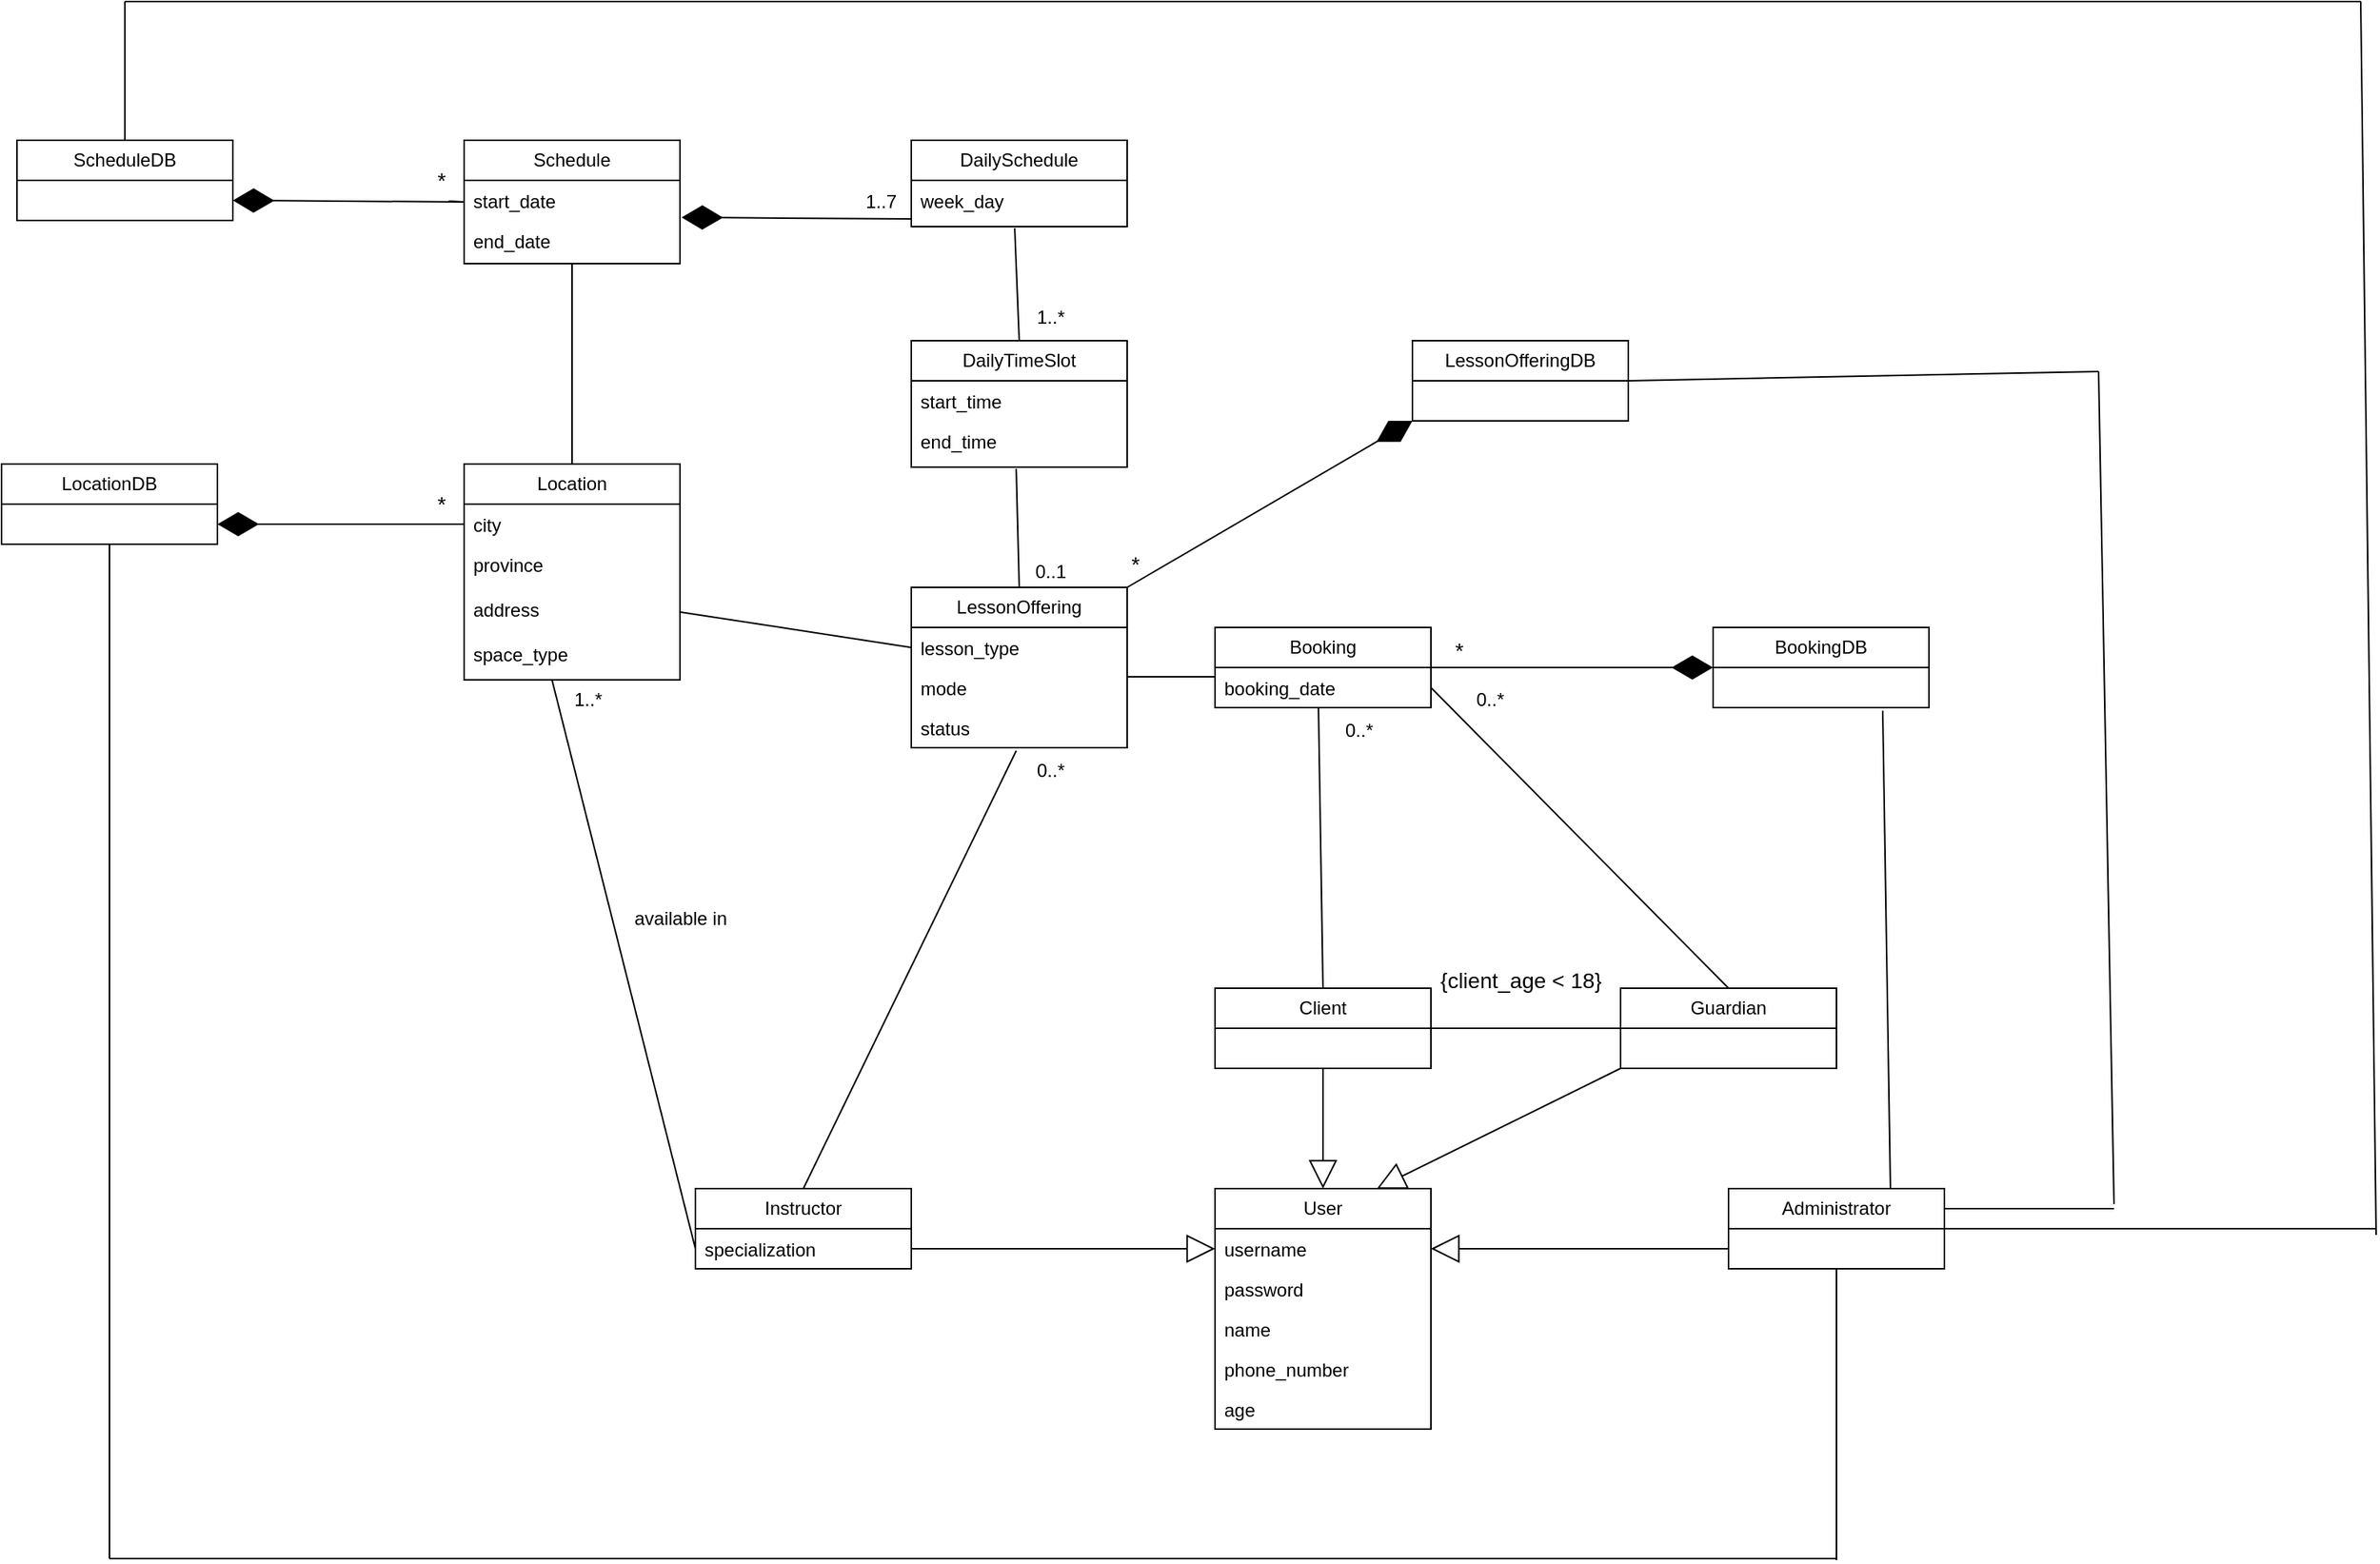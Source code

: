 <mxfile version="24.8.0">
  <diagram id="C5RBs43oDa-KdzZeNtuy" name="Page-1">
    <mxGraphModel dx="1426" dy="783" grid="1" gridSize="10" guides="1" tooltips="1" connect="1" arrows="1" fold="1" page="1" pageScale="1" pageWidth="827" pageHeight="1169" math="0" shadow="0">
      <root>
        <mxCell id="WIyWlLk6GJQsqaUBKTNV-0" />
        <mxCell id="WIyWlLk6GJQsqaUBKTNV-1" parent="WIyWlLk6GJQsqaUBKTNV-0" />
        <object label="Location" address="" id="0VNFJHsK7VzZ3nX6VxYS-0">
          <mxCell style="swimlane;fontStyle=0;childLayout=stackLayout;horizontal=1;startSize=26;fillColor=none;horizontalStack=0;resizeParent=1;resizeParentMax=0;resizeLast=0;collapsible=1;marginBottom=0;whiteSpace=wrap;html=1;" vertex="1" parent="WIyWlLk6GJQsqaUBKTNV-1">
            <mxGeometry x="340" y="350" width="140" height="140" as="geometry" />
          </mxCell>
        </object>
        <mxCell id="0VNFJHsK7VzZ3nX6VxYS-1" value="city" style="text;strokeColor=none;fillColor=none;align=left;verticalAlign=top;spacingLeft=4;spacingRight=4;overflow=hidden;rotatable=0;points=[[0,0.5],[1,0.5]];portConstraint=eastwest;whiteSpace=wrap;html=1;" vertex="1" parent="0VNFJHsK7VzZ3nX6VxYS-0">
          <mxGeometry y="26" width="140" height="26" as="geometry" />
        </mxCell>
        <mxCell id="0VNFJHsK7VzZ3nX6VxYS-2" value="province&lt;div&gt;&lt;br&gt;&lt;/div&gt;&lt;div&gt;address&lt;/div&gt;&lt;div&gt;&lt;br&gt;&lt;/div&gt;&lt;div&gt;space_type&lt;/div&gt;&lt;div&gt;&lt;div&gt;&lt;br&gt;&lt;/div&gt;&lt;/div&gt;" style="text;strokeColor=none;fillColor=none;align=left;verticalAlign=top;spacingLeft=4;spacingRight=4;overflow=hidden;rotatable=0;points=[[0,0.5],[1,0.5]];portConstraint=eastwest;whiteSpace=wrap;html=1;" vertex="1" parent="0VNFJHsK7VzZ3nX6VxYS-0">
          <mxGeometry y="52" width="140" height="88" as="geometry" />
        </mxCell>
        <mxCell id="0VNFJHsK7VzZ3nX6VxYS-4" value="Schedule" style="swimlane;fontStyle=0;childLayout=stackLayout;horizontal=1;startSize=26;fillColor=none;horizontalStack=0;resizeParent=1;resizeParentMax=0;resizeLast=0;collapsible=1;marginBottom=0;whiteSpace=wrap;html=1;" vertex="1" parent="WIyWlLk6GJQsqaUBKTNV-1">
          <mxGeometry x="340" y="140" width="140" height="80" as="geometry" />
        </mxCell>
        <mxCell id="0VNFJHsK7VzZ3nX6VxYS-5" value="start_date" style="text;strokeColor=none;fillColor=none;align=left;verticalAlign=top;spacingLeft=4;spacingRight=4;overflow=hidden;rotatable=0;points=[[0,0.5],[1,0.5]];portConstraint=eastwest;whiteSpace=wrap;html=1;" vertex="1" parent="0VNFJHsK7VzZ3nX6VxYS-4">
          <mxGeometry y="26" width="140" height="26" as="geometry" />
        </mxCell>
        <mxCell id="0VNFJHsK7VzZ3nX6VxYS-6" value="end_date" style="text;strokeColor=none;fillColor=none;align=left;verticalAlign=top;spacingLeft=4;spacingRight=4;overflow=hidden;rotatable=0;points=[[0,0.5],[1,0.5]];portConstraint=eastwest;whiteSpace=wrap;html=1;" vertex="1" parent="0VNFJHsK7VzZ3nX6VxYS-4">
          <mxGeometry y="52" width="140" height="26" as="geometry" />
        </mxCell>
        <mxCell id="0VNFJHsK7VzZ3nX6VxYS-7" value="+ field: type" style="text;strokeColor=none;fillColor=none;align=left;verticalAlign=top;spacingLeft=4;spacingRight=4;overflow=hidden;rotatable=0;points=[[0,0.5],[1,0.5]];portConstraint=eastwest;whiteSpace=wrap;html=1;" vertex="1" parent="0VNFJHsK7VzZ3nX6VxYS-4">
          <mxGeometry y="78" width="140" height="2" as="geometry" />
        </mxCell>
        <mxCell id="0VNFJHsK7VzZ3nX6VxYS-8" value="" style="endArrow=none;html=1;rounded=0;exitX=0.5;exitY=0;exitDx=0;exitDy=0;entryX=0.5;entryY=1.154;entryDx=0;entryDy=0;entryPerimeter=0;" edge="1" parent="WIyWlLk6GJQsqaUBKTNV-1" source="0VNFJHsK7VzZ3nX6VxYS-0" target="0VNFJHsK7VzZ3nX6VxYS-7">
          <mxGeometry width="50" height="50" relative="1" as="geometry">
            <mxPoint x="410" y="340" as="sourcePoint" />
            <mxPoint x="410" y="260" as="targetPoint" />
          </mxGeometry>
        </mxCell>
        <mxCell id="0VNFJHsK7VzZ3nX6VxYS-11" value="DailySchedule" style="swimlane;fontStyle=0;childLayout=stackLayout;horizontal=1;startSize=26;fillColor=none;horizontalStack=0;resizeParent=1;resizeParentMax=0;resizeLast=0;collapsible=1;marginBottom=0;whiteSpace=wrap;html=1;" vertex="1" parent="WIyWlLk6GJQsqaUBKTNV-1">
          <mxGeometry x="630" y="140" width="140" height="56" as="geometry" />
        </mxCell>
        <mxCell id="0VNFJHsK7VzZ3nX6VxYS-12" value="week_day" style="text;strokeColor=none;fillColor=none;align=left;verticalAlign=top;spacingLeft=4;spacingRight=4;overflow=hidden;rotatable=0;points=[[0,0.5],[1,0.5]];portConstraint=eastwest;whiteSpace=wrap;html=1;" vertex="1" parent="0VNFJHsK7VzZ3nX6VxYS-11">
          <mxGeometry y="26" width="140" height="26" as="geometry" />
        </mxCell>
        <mxCell id="0VNFJHsK7VzZ3nX6VxYS-13" value="+ field: type" style="text;strokeColor=none;fillColor=none;align=left;verticalAlign=top;spacingLeft=4;spacingRight=4;overflow=hidden;rotatable=0;points=[[0,0.5],[1,0.5]];portConstraint=eastwest;whiteSpace=wrap;html=1;" vertex="1" parent="0VNFJHsK7VzZ3nX6VxYS-11">
          <mxGeometry y="52" width="140" height="2" as="geometry" />
        </mxCell>
        <mxCell id="0VNFJHsK7VzZ3nX6VxYS-14" value="+ field: type" style="text;strokeColor=none;fillColor=none;align=left;verticalAlign=top;spacingLeft=4;spacingRight=4;overflow=hidden;rotatable=0;points=[[0,0.5],[1,0.5]];portConstraint=eastwest;whiteSpace=wrap;html=1;" vertex="1" parent="0VNFJHsK7VzZ3nX6VxYS-11">
          <mxGeometry y="54" width="140" height="2" as="geometry" />
        </mxCell>
        <mxCell id="0VNFJHsK7VzZ3nX6VxYS-16" value="" style="endArrow=diamondThin;endFill=1;endSize=24;html=1;rounded=0;entryX=1.007;entryY=-0.077;entryDx=0;entryDy=0;entryPerimeter=0;exitX=0;exitY=0.962;exitDx=0;exitDy=0;exitPerimeter=0;" edge="1" parent="WIyWlLk6GJQsqaUBKTNV-1" source="0VNFJHsK7VzZ3nX6VxYS-12" target="0VNFJHsK7VzZ3nX6VxYS-6">
          <mxGeometry width="160" relative="1" as="geometry">
            <mxPoint x="620" y="190" as="sourcePoint" />
            <mxPoint x="490" y="190" as="targetPoint" />
          </mxGeometry>
        </mxCell>
        <mxCell id="0VNFJHsK7VzZ3nX6VxYS-17" value="1..7" style="text;html=1;align=center;verticalAlign=middle;resizable=0;points=[];autosize=1;strokeColor=none;fillColor=none;" vertex="1" parent="WIyWlLk6GJQsqaUBKTNV-1">
          <mxGeometry x="590" y="165" width="40" height="30" as="geometry" />
        </mxCell>
        <mxCell id="0VNFJHsK7VzZ3nX6VxYS-18" value="DailyTimeSlot" style="swimlane;fontStyle=0;childLayout=stackLayout;horizontal=1;startSize=26;fillColor=none;horizontalStack=0;resizeParent=1;resizeParentMax=0;resizeLast=0;collapsible=1;marginBottom=0;whiteSpace=wrap;html=1;" vertex="1" parent="WIyWlLk6GJQsqaUBKTNV-1">
          <mxGeometry x="630" y="270" width="140" height="82" as="geometry" />
        </mxCell>
        <mxCell id="0VNFJHsK7VzZ3nX6VxYS-19" value="start_time" style="text;strokeColor=none;fillColor=none;align=left;verticalAlign=top;spacingLeft=4;spacingRight=4;overflow=hidden;rotatable=0;points=[[0,0.5],[1,0.5]];portConstraint=eastwest;whiteSpace=wrap;html=1;" vertex="1" parent="0VNFJHsK7VzZ3nX6VxYS-18">
          <mxGeometry y="26" width="140" height="26" as="geometry" />
        </mxCell>
        <mxCell id="0VNFJHsK7VzZ3nX6VxYS-20" value="end_time" style="text;strokeColor=none;fillColor=none;align=left;verticalAlign=top;spacingLeft=4;spacingRight=4;overflow=hidden;rotatable=0;points=[[0,0.5],[1,0.5]];portConstraint=eastwest;whiteSpace=wrap;html=1;" vertex="1" parent="0VNFJHsK7VzZ3nX6VxYS-18">
          <mxGeometry y="52" width="140" height="28" as="geometry" />
        </mxCell>
        <mxCell id="0VNFJHsK7VzZ3nX6VxYS-21" value="+ field: type" style="text;strokeColor=none;fillColor=none;align=left;verticalAlign=top;spacingLeft=4;spacingRight=4;overflow=hidden;rotatable=0;points=[[0,0.5],[1,0.5]];portConstraint=eastwest;whiteSpace=wrap;html=1;" vertex="1" parent="0VNFJHsK7VzZ3nX6VxYS-18">
          <mxGeometry y="80" width="140" height="2" as="geometry" />
        </mxCell>
        <mxCell id="0VNFJHsK7VzZ3nX6VxYS-22" value="" style="endArrow=none;html=1;rounded=0;entryX=0.479;entryY=1.5;entryDx=0;entryDy=0;entryPerimeter=0;exitX=0.5;exitY=0;exitDx=0;exitDy=0;" edge="1" parent="WIyWlLk6GJQsqaUBKTNV-1" source="0VNFJHsK7VzZ3nX6VxYS-18" target="0VNFJHsK7VzZ3nX6VxYS-14">
          <mxGeometry width="50" height="50" relative="1" as="geometry">
            <mxPoint x="697" y="250" as="sourcePoint" />
            <mxPoint x="699.5" y="210" as="targetPoint" />
          </mxGeometry>
        </mxCell>
        <mxCell id="0VNFJHsK7VzZ3nX6VxYS-24" value="1..*" style="text;html=1;align=center;verticalAlign=middle;resizable=0;points=[];autosize=1;strokeColor=none;fillColor=none;" vertex="1" parent="WIyWlLk6GJQsqaUBKTNV-1">
          <mxGeometry x="700" y="240" width="40" height="30" as="geometry" />
        </mxCell>
        <mxCell id="0VNFJHsK7VzZ3nX6VxYS-25" value="ScheduleDB" style="swimlane;fontStyle=0;childLayout=stackLayout;horizontal=1;startSize=26;fillColor=none;horizontalStack=0;resizeParent=1;resizeParentMax=0;resizeLast=0;collapsible=1;marginBottom=0;whiteSpace=wrap;html=1;" vertex="1" parent="WIyWlLk6GJQsqaUBKTNV-1">
          <mxGeometry x="50" y="140" width="140" height="52" as="geometry" />
        </mxCell>
        <mxCell id="0VNFJHsK7VzZ3nX6VxYS-29" value="" style="endArrow=diamondThin;endFill=1;endSize=24;html=1;rounded=0;entryX=1;entryY=0.75;entryDx=0;entryDy=0;" edge="1" parent="WIyWlLk6GJQsqaUBKTNV-1" target="0VNFJHsK7VzZ3nX6VxYS-25">
          <mxGeometry width="160" relative="1" as="geometry">
            <mxPoint x="330" y="179.5" as="sourcePoint" />
            <mxPoint x="260" y="180" as="targetPoint" />
            <Array as="points">
              <mxPoint x="340" y="180" />
            </Array>
          </mxGeometry>
        </mxCell>
        <mxCell id="0VNFJHsK7VzZ3nX6VxYS-30" value="&lt;font style=&quot;font-size: 14px;&quot;&gt;*&lt;/font&gt;" style="text;html=1;align=center;verticalAlign=middle;resizable=0;points=[];autosize=1;strokeColor=none;fillColor=none;" vertex="1" parent="WIyWlLk6GJQsqaUBKTNV-1">
          <mxGeometry x="310" y="151" width="30" height="30" as="geometry" />
        </mxCell>
        <mxCell id="0VNFJHsK7VzZ3nX6VxYS-33" value="LessonOffering" style="swimlane;fontStyle=0;childLayout=stackLayout;horizontal=1;startSize=26;fillColor=none;horizontalStack=0;resizeParent=1;resizeParentMax=0;resizeLast=0;collapsible=1;marginBottom=0;whiteSpace=wrap;html=1;" vertex="1" parent="WIyWlLk6GJQsqaUBKTNV-1">
          <mxGeometry x="630" y="430" width="140" height="104" as="geometry" />
        </mxCell>
        <mxCell id="0VNFJHsK7VzZ3nX6VxYS-34" value="lesson_type" style="text;strokeColor=none;fillColor=none;align=left;verticalAlign=top;spacingLeft=4;spacingRight=4;overflow=hidden;rotatable=0;points=[[0,0.5],[1,0.5]];portConstraint=eastwest;whiteSpace=wrap;html=1;" vertex="1" parent="0VNFJHsK7VzZ3nX6VxYS-33">
          <mxGeometry y="26" width="140" height="26" as="geometry" />
        </mxCell>
        <mxCell id="0VNFJHsK7VzZ3nX6VxYS-35" value="mode" style="text;strokeColor=none;fillColor=none;align=left;verticalAlign=top;spacingLeft=4;spacingRight=4;overflow=hidden;rotatable=0;points=[[0,0.5],[1,0.5]];portConstraint=eastwest;whiteSpace=wrap;html=1;" vertex="1" parent="0VNFJHsK7VzZ3nX6VxYS-33">
          <mxGeometry y="52" width="140" height="26" as="geometry" />
        </mxCell>
        <mxCell id="0VNFJHsK7VzZ3nX6VxYS-36" value="status" style="text;strokeColor=none;fillColor=none;align=left;verticalAlign=top;spacingLeft=4;spacingRight=4;overflow=hidden;rotatable=0;points=[[0,0.5],[1,0.5]];portConstraint=eastwest;whiteSpace=wrap;html=1;" vertex="1" parent="0VNFJHsK7VzZ3nX6VxYS-33">
          <mxGeometry y="78" width="140" height="26" as="geometry" />
        </mxCell>
        <mxCell id="0VNFJHsK7VzZ3nX6VxYS-37" value="" style="endArrow=none;html=1;rounded=0;entryX=0.486;entryY=1.5;entryDx=0;entryDy=0;entryPerimeter=0;exitX=0.5;exitY=0;exitDx=0;exitDy=0;" edge="1" parent="WIyWlLk6GJQsqaUBKTNV-1" source="0VNFJHsK7VzZ3nX6VxYS-33" target="0VNFJHsK7VzZ3nX6VxYS-21">
          <mxGeometry width="50" height="50" relative="1" as="geometry">
            <mxPoint x="700" y="410" as="sourcePoint" />
            <mxPoint x="700" y="370" as="targetPoint" />
          </mxGeometry>
        </mxCell>
        <mxCell id="0VNFJHsK7VzZ3nX6VxYS-38" value="0..1" style="text;html=1;align=center;verticalAlign=middle;resizable=0;points=[];autosize=1;strokeColor=none;fillColor=none;" vertex="1" parent="WIyWlLk6GJQsqaUBKTNV-1">
          <mxGeometry x="700" y="405" width="40" height="30" as="geometry" />
        </mxCell>
        <mxCell id="0VNFJHsK7VzZ3nX6VxYS-39" value="" style="endArrow=none;html=1;rounded=0;entryX=0;entryY=0.5;entryDx=0;entryDy=0;exitX=1;exitY=0.5;exitDx=0;exitDy=0;" edge="1" parent="WIyWlLk6GJQsqaUBKTNV-1" source="0VNFJHsK7VzZ3nX6VxYS-2" target="0VNFJHsK7VzZ3nX6VxYS-34">
          <mxGeometry width="50" height="50" relative="1" as="geometry">
            <mxPoint x="500" y="472" as="sourcePoint" />
            <mxPoint x="600" y="470" as="targetPoint" />
          </mxGeometry>
        </mxCell>
        <mxCell id="0VNFJHsK7VzZ3nX6VxYS-40" value="User" style="swimlane;fontStyle=0;childLayout=stackLayout;horizontal=1;startSize=26;fillColor=none;horizontalStack=0;resizeParent=1;resizeParentMax=0;resizeLast=0;collapsible=1;marginBottom=0;whiteSpace=wrap;html=1;" vertex="1" parent="WIyWlLk6GJQsqaUBKTNV-1">
          <mxGeometry x="827" y="820" width="140" height="156" as="geometry">
            <mxRectangle x="340" y="790" width="70" height="30" as="alternateBounds" />
          </mxGeometry>
        </mxCell>
        <mxCell id="0VNFJHsK7VzZ3nX6VxYS-41" value="username" style="text;strokeColor=none;fillColor=none;align=left;verticalAlign=top;spacingLeft=4;spacingRight=4;overflow=hidden;rotatable=0;points=[[0,0.5],[1,0.5]];portConstraint=eastwest;whiteSpace=wrap;html=1;" vertex="1" parent="0VNFJHsK7VzZ3nX6VxYS-40">
          <mxGeometry y="26" width="140" height="26" as="geometry" />
        </mxCell>
        <mxCell id="0VNFJHsK7VzZ3nX6VxYS-42" value="password" style="text;strokeColor=none;fillColor=none;align=left;verticalAlign=top;spacingLeft=4;spacingRight=4;overflow=hidden;rotatable=0;points=[[0,0.5],[1,0.5]];portConstraint=eastwest;whiteSpace=wrap;html=1;" vertex="1" parent="0VNFJHsK7VzZ3nX6VxYS-40">
          <mxGeometry y="52" width="140" height="26" as="geometry" />
        </mxCell>
        <mxCell id="0VNFJHsK7VzZ3nX6VxYS-50" value="name" style="text;strokeColor=none;fillColor=none;align=left;verticalAlign=top;spacingLeft=4;spacingRight=4;overflow=hidden;rotatable=0;points=[[0,0.5],[1,0.5]];portConstraint=eastwest;whiteSpace=wrap;html=1;" vertex="1" parent="0VNFJHsK7VzZ3nX6VxYS-40">
          <mxGeometry y="78" width="140" height="26" as="geometry" />
        </mxCell>
        <mxCell id="0VNFJHsK7VzZ3nX6VxYS-52" value="phone_number" style="text;strokeColor=none;fillColor=none;align=left;verticalAlign=top;spacingLeft=4;spacingRight=4;overflow=hidden;rotatable=0;points=[[0,0.5],[1,0.5]];portConstraint=eastwest;whiteSpace=wrap;html=1;" vertex="1" parent="0VNFJHsK7VzZ3nX6VxYS-40">
          <mxGeometry y="104" width="140" height="26" as="geometry" />
        </mxCell>
        <mxCell id="0VNFJHsK7VzZ3nX6VxYS-51" value="age" style="text;strokeColor=none;fillColor=none;align=left;verticalAlign=top;spacingLeft=4;spacingRight=4;overflow=hidden;rotatable=0;points=[[0,0.5],[1,0.5]];portConstraint=eastwest;whiteSpace=wrap;html=1;" vertex="1" parent="0VNFJHsK7VzZ3nX6VxYS-40">
          <mxGeometry y="130" width="140" height="26" as="geometry" />
        </mxCell>
        <mxCell id="0VNFJHsK7VzZ3nX6VxYS-53" value="" style="endArrow=block;endSize=16;endFill=0;html=1;rounded=0;entryX=0.5;entryY=0;entryDx=0;entryDy=0;exitX=0.5;exitY=1;exitDx=0;exitDy=0;" edge="1" parent="WIyWlLk6GJQsqaUBKTNV-1" source="0VNFJHsK7VzZ3nX6VxYS-54" target="0VNFJHsK7VzZ3nX6VxYS-40">
          <mxGeometry width="160" relative="1" as="geometry">
            <mxPoint x="897" y="690" as="sourcePoint" />
            <mxPoint x="896.5" y="790" as="targetPoint" />
          </mxGeometry>
        </mxCell>
        <mxCell id="0VNFJHsK7VzZ3nX6VxYS-54" value="Client" style="swimlane;fontStyle=0;childLayout=stackLayout;horizontal=1;startSize=26;fillColor=none;horizontalStack=0;resizeParent=1;resizeParentMax=0;resizeLast=0;collapsible=1;marginBottom=0;whiteSpace=wrap;html=1;" vertex="1" parent="WIyWlLk6GJQsqaUBKTNV-1">
          <mxGeometry x="827" y="690" width="140" height="52" as="geometry" />
        </mxCell>
        <mxCell id="0VNFJHsK7VzZ3nX6VxYS-58" value="Instructor" style="swimlane;fontStyle=0;childLayout=stackLayout;horizontal=1;startSize=26;fillColor=none;horizontalStack=0;resizeParent=1;resizeParentMax=0;resizeLast=0;collapsible=1;marginBottom=0;whiteSpace=wrap;html=1;" vertex="1" parent="WIyWlLk6GJQsqaUBKTNV-1">
          <mxGeometry x="490" y="820" width="140" height="52" as="geometry" />
        </mxCell>
        <mxCell id="0VNFJHsK7VzZ3nX6VxYS-59" value="specialization" style="text;strokeColor=none;fillColor=none;align=left;verticalAlign=top;spacingLeft=4;spacingRight=4;overflow=hidden;rotatable=0;points=[[0,0.5],[1,0.5]];portConstraint=eastwest;whiteSpace=wrap;html=1;" vertex="1" parent="0VNFJHsK7VzZ3nX6VxYS-58">
          <mxGeometry y="26" width="140" height="26" as="geometry" />
        </mxCell>
        <mxCell id="0VNFJHsK7VzZ3nX6VxYS-62" value="" style="endArrow=block;endSize=16;endFill=0;html=1;rounded=0;exitX=1;exitY=0.5;exitDx=0;exitDy=0;entryX=0;entryY=0.5;entryDx=0;entryDy=0;" edge="1" parent="WIyWlLk6GJQsqaUBKTNV-1" source="0VNFJHsK7VzZ3nX6VxYS-59" target="0VNFJHsK7VzZ3nX6VxYS-41">
          <mxGeometry width="160" relative="1" as="geometry">
            <mxPoint x="630" y="885" as="sourcePoint" />
            <mxPoint x="810" y="870" as="targetPoint" />
          </mxGeometry>
        </mxCell>
        <mxCell id="0VNFJHsK7VzZ3nX6VxYS-63" value="Administrator" style="swimlane;fontStyle=0;childLayout=stackLayout;horizontal=1;startSize=26;fillColor=none;horizontalStack=0;resizeParent=1;resizeParentMax=0;resizeLast=0;collapsible=1;marginBottom=0;whiteSpace=wrap;html=1;" vertex="1" parent="WIyWlLk6GJQsqaUBKTNV-1">
          <mxGeometry x="1160" y="820" width="140" height="52" as="geometry" />
        </mxCell>
        <mxCell id="0VNFJHsK7VzZ3nX6VxYS-67" value="" style="endArrow=block;endSize=16;endFill=0;html=1;rounded=0;exitX=0;exitY=0.75;exitDx=0;exitDy=0;entryX=1;entryY=0.5;entryDx=0;entryDy=0;" edge="1" parent="WIyWlLk6GJQsqaUBKTNV-1" source="0VNFJHsK7VzZ3nX6VxYS-63" target="0VNFJHsK7VzZ3nX6VxYS-41">
          <mxGeometry width="160" relative="1" as="geometry">
            <mxPoint x="1120" y="860" as="sourcePoint" />
            <mxPoint x="1020" y="860" as="targetPoint" />
          </mxGeometry>
        </mxCell>
        <mxCell id="0VNFJHsK7VzZ3nX6VxYS-69" value="" style="endArrow=none;html=1;rounded=0;entryX=0.407;entryY=1;entryDx=0;entryDy=0;entryPerimeter=0;exitX=0;exitY=0.5;exitDx=0;exitDy=0;" edge="1" parent="WIyWlLk6GJQsqaUBKTNV-1" source="0VNFJHsK7VzZ3nX6VxYS-59" target="0VNFJHsK7VzZ3nX6VxYS-2">
          <mxGeometry width="50" height="50" relative="1" as="geometry">
            <mxPoint x="410.98" y="744.5" as="sourcePoint" />
            <mxPoint x="409.02" y="567.492" as="targetPoint" />
          </mxGeometry>
        </mxCell>
        <mxCell id="0VNFJHsK7VzZ3nX6VxYS-70" value="available in" style="text;html=1;align=center;verticalAlign=middle;resizable=0;points=[];autosize=1;strokeColor=none;fillColor=none;rotation=0;" vertex="1" parent="WIyWlLk6GJQsqaUBKTNV-1">
          <mxGeometry x="440" y="630" width="80" height="30" as="geometry" />
        </mxCell>
        <mxCell id="0VNFJHsK7VzZ3nX6VxYS-71" value="1..*" style="text;html=1;align=center;verticalAlign=middle;resizable=0;points=[];autosize=1;strokeColor=none;fillColor=none;" vertex="1" parent="WIyWlLk6GJQsqaUBKTNV-1">
          <mxGeometry x="400" y="488" width="40" height="30" as="geometry" />
        </mxCell>
        <mxCell id="0VNFJHsK7VzZ3nX6VxYS-72" value="" style="endArrow=none;html=1;rounded=0;entryX=0.486;entryY=1.077;entryDx=0;entryDy=0;entryPerimeter=0;exitX=0.5;exitY=0;exitDx=0;exitDy=0;" edge="1" parent="WIyWlLk6GJQsqaUBKTNV-1" source="0VNFJHsK7VzZ3nX6VxYS-58" target="0VNFJHsK7VzZ3nX6VxYS-36">
          <mxGeometry width="50" height="50" relative="1" as="geometry">
            <mxPoint x="590" y="760" as="sourcePoint" />
            <mxPoint x="620" y="690" as="targetPoint" />
          </mxGeometry>
        </mxCell>
        <mxCell id="0VNFJHsK7VzZ3nX6VxYS-73" value="0..*" style="text;html=1;align=center;verticalAlign=middle;resizable=0;points=[];autosize=1;strokeColor=none;fillColor=none;" vertex="1" parent="WIyWlLk6GJQsqaUBKTNV-1">
          <mxGeometry x="700" y="534" width="40" height="30" as="geometry" />
        </mxCell>
        <mxCell id="0VNFJHsK7VzZ3nX6VxYS-74" value="Booking" style="swimlane;fontStyle=0;childLayout=stackLayout;horizontal=1;startSize=26;fillColor=none;horizontalStack=0;resizeParent=1;resizeParentMax=0;resizeLast=0;collapsible=1;marginBottom=0;whiteSpace=wrap;html=1;" vertex="1" parent="WIyWlLk6GJQsqaUBKTNV-1">
          <mxGeometry x="827" y="456" width="140" height="52" as="geometry" />
        </mxCell>
        <mxCell id="0VNFJHsK7VzZ3nX6VxYS-75" value="booking_date" style="text;strokeColor=none;fillColor=none;align=left;verticalAlign=top;spacingLeft=4;spacingRight=4;overflow=hidden;rotatable=0;points=[[0,0.5],[1,0.5]];portConstraint=eastwest;whiteSpace=wrap;html=1;" vertex="1" parent="0VNFJHsK7VzZ3nX6VxYS-74">
          <mxGeometry y="26" width="140" height="26" as="geometry" />
        </mxCell>
        <mxCell id="0VNFJHsK7VzZ3nX6VxYS-78" value="" style="endArrow=none;html=1;rounded=0;exitX=0.5;exitY=0;exitDx=0;exitDy=0;entryX=0.479;entryY=1;entryDx=0;entryDy=0;entryPerimeter=0;" edge="1" parent="WIyWlLk6GJQsqaUBKTNV-1" source="0VNFJHsK7VzZ3nX6VxYS-54" target="0VNFJHsK7VzZ3nX6VxYS-75">
          <mxGeometry width="50" height="50" relative="1" as="geometry">
            <mxPoint x="890" y="660" as="sourcePoint" />
            <mxPoint x="896.02" y="534" as="targetPoint" />
          </mxGeometry>
        </mxCell>
        <mxCell id="0VNFJHsK7VzZ3nX6VxYS-79" value="0..*" style="text;html=1;align=center;verticalAlign=middle;resizable=0;points=[];autosize=1;strokeColor=none;fillColor=none;" vertex="1" parent="WIyWlLk6GJQsqaUBKTNV-1">
          <mxGeometry x="900" y="508" width="40" height="30" as="geometry" />
        </mxCell>
        <mxCell id="0VNFJHsK7VzZ3nX6VxYS-80" value="" style="endArrow=none;html=1;rounded=0;exitX=1;exitY=0.231;exitDx=0;exitDy=0;exitPerimeter=0;" edge="1" parent="WIyWlLk6GJQsqaUBKTNV-1" source="0VNFJHsK7VzZ3nX6VxYS-35">
          <mxGeometry width="50" height="50" relative="1" as="geometry">
            <mxPoint x="790" y="490" as="sourcePoint" />
            <mxPoint x="827" y="488" as="targetPoint" />
          </mxGeometry>
        </mxCell>
        <mxCell id="0VNFJHsK7VzZ3nX6VxYS-81" value="Guardian" style="swimlane;fontStyle=0;childLayout=stackLayout;horizontal=1;startSize=26;fillColor=none;horizontalStack=0;resizeParent=1;resizeParentMax=0;resizeLast=0;collapsible=1;marginBottom=0;whiteSpace=wrap;html=1;" vertex="1" parent="WIyWlLk6GJQsqaUBKTNV-1">
          <mxGeometry x="1090" y="690" width="140" height="52" as="geometry" />
        </mxCell>
        <mxCell id="0VNFJHsK7VzZ3nX6VxYS-85" value="" style="endArrow=block;endSize=16;endFill=0;html=1;rounded=0;entryX=0.75;entryY=0;entryDx=0;entryDy=0;exitX=0;exitY=1;exitDx=0;exitDy=0;" edge="1" parent="WIyWlLk6GJQsqaUBKTNV-1" source="0VNFJHsK7VzZ3nX6VxYS-81" target="0VNFJHsK7VzZ3nX6VxYS-40">
          <mxGeometry width="160" relative="1" as="geometry">
            <mxPoint x="1050" y="742" as="sourcePoint" />
            <mxPoint x="1010" y="792" as="targetPoint" />
          </mxGeometry>
        </mxCell>
        <mxCell id="0VNFJHsK7VzZ3nX6VxYS-86" value="" style="endArrow=none;html=1;rounded=0;exitX=1;exitY=0.5;exitDx=0;exitDy=0;entryX=0;entryY=0.5;entryDx=0;entryDy=0;" edge="1" parent="WIyWlLk6GJQsqaUBKTNV-1" source="0VNFJHsK7VzZ3nX6VxYS-54" target="0VNFJHsK7VzZ3nX6VxYS-81">
          <mxGeometry width="50" height="50" relative="1" as="geometry">
            <mxPoint x="980" y="715.5" as="sourcePoint" />
            <mxPoint x="1082" y="717" as="targetPoint" />
          </mxGeometry>
        </mxCell>
        <mxCell id="0VNFJHsK7VzZ3nX6VxYS-87" value="&lt;font style=&quot;font-size: 14px;&quot;&gt;{client_age &amp;lt; 18}&lt;/font&gt;" style="text;html=1;align=center;verticalAlign=middle;resizable=0;points=[];autosize=1;strokeColor=none;fillColor=none;" vertex="1" parent="WIyWlLk6GJQsqaUBKTNV-1">
          <mxGeometry x="960" y="670" width="130" height="30" as="geometry" />
        </mxCell>
        <mxCell id="0VNFJHsK7VzZ3nX6VxYS-88" value="" style="endArrow=none;html=1;rounded=0;exitX=0.5;exitY=0;exitDx=0;exitDy=0;entryX=1;entryY=0.5;entryDx=0;entryDy=0;" edge="1" parent="WIyWlLk6GJQsqaUBKTNV-1" source="0VNFJHsK7VzZ3nX6VxYS-81" target="0VNFJHsK7VzZ3nX6VxYS-75">
          <mxGeometry width="50" height="50" relative="1" as="geometry">
            <mxPoint x="1130" y="640" as="sourcePoint" />
            <mxPoint x="1180" y="590" as="targetPoint" />
          </mxGeometry>
        </mxCell>
        <mxCell id="0VNFJHsK7VzZ3nX6VxYS-89" value="0..*" style="text;html=1;align=center;verticalAlign=middle;resizable=0;points=[];autosize=1;strokeColor=none;fillColor=none;" vertex="1" parent="WIyWlLk6GJQsqaUBKTNV-1">
          <mxGeometry x="985" y="488" width="40" height="30" as="geometry" />
        </mxCell>
        <mxCell id="0VNFJHsK7VzZ3nX6VxYS-90" value="LessonOfferingDB" style="swimlane;fontStyle=0;childLayout=stackLayout;horizontal=1;startSize=26;fillColor=none;horizontalStack=0;resizeParent=1;resizeParentMax=0;resizeLast=0;collapsible=1;marginBottom=0;whiteSpace=wrap;html=1;" vertex="1" parent="WIyWlLk6GJQsqaUBKTNV-1">
          <mxGeometry x="955" y="270" width="140" height="52" as="geometry" />
        </mxCell>
        <mxCell id="0VNFJHsK7VzZ3nX6VxYS-94" value="" style="endArrow=diamondThin;endFill=1;endSize=24;html=1;rounded=0;exitX=1;exitY=0;exitDx=0;exitDy=0;entryX=0;entryY=1;entryDx=0;entryDy=0;" edge="1" parent="WIyWlLk6GJQsqaUBKTNV-1" source="0VNFJHsK7VzZ3nX6VxYS-33" target="0VNFJHsK7VzZ3nX6VxYS-90">
          <mxGeometry width="160" relative="1" as="geometry">
            <mxPoint x="780" y="370" as="sourcePoint" />
            <mxPoint x="940" y="370" as="targetPoint" />
          </mxGeometry>
        </mxCell>
        <mxCell id="0VNFJHsK7VzZ3nX6VxYS-95" value="&lt;font style=&quot;font-size: 14px;&quot;&gt;*&lt;/font&gt;" style="text;html=1;align=center;verticalAlign=middle;resizable=0;points=[];autosize=1;strokeColor=none;fillColor=none;" vertex="1" parent="WIyWlLk6GJQsqaUBKTNV-1">
          <mxGeometry x="760" y="400" width="30" height="30" as="geometry" />
        </mxCell>
        <mxCell id="0VNFJHsK7VzZ3nX6VxYS-97" value="BookingDB" style="swimlane;fontStyle=0;childLayout=stackLayout;horizontal=1;startSize=26;fillColor=none;horizontalStack=0;resizeParent=1;resizeParentMax=0;resizeLast=0;collapsible=1;marginBottom=0;whiteSpace=wrap;html=1;" vertex="1" parent="WIyWlLk6GJQsqaUBKTNV-1">
          <mxGeometry x="1150" y="456" width="140" height="52" as="geometry" />
        </mxCell>
        <mxCell id="0VNFJHsK7VzZ3nX6VxYS-102" value="" style="endArrow=diamondThin;endFill=1;endSize=24;html=1;rounded=0;entryX=0;entryY=0.5;entryDx=0;entryDy=0;exitX=1;exitY=0.5;exitDx=0;exitDy=0;" edge="1" parent="WIyWlLk6GJQsqaUBKTNV-1" source="0VNFJHsK7VzZ3nX6VxYS-74" target="0VNFJHsK7VzZ3nX6VxYS-97">
          <mxGeometry width="160" relative="1" as="geometry">
            <mxPoint x="970" y="480" as="sourcePoint" />
            <mxPoint x="1130" y="480" as="targetPoint" />
          </mxGeometry>
        </mxCell>
        <mxCell id="0VNFJHsK7VzZ3nX6VxYS-103" value="&lt;font style=&quot;font-size: 14px;&quot;&gt;*&lt;/font&gt;" style="text;html=1;align=center;verticalAlign=middle;resizable=0;points=[];autosize=1;strokeColor=none;fillColor=none;" vertex="1" parent="WIyWlLk6GJQsqaUBKTNV-1">
          <mxGeometry x="970" y="456" width="30" height="30" as="geometry" />
        </mxCell>
        <mxCell id="0VNFJHsK7VzZ3nX6VxYS-105" value="LocationDB" style="swimlane;fontStyle=0;childLayout=stackLayout;horizontal=1;startSize=26;fillColor=none;horizontalStack=0;resizeParent=1;resizeParentMax=0;resizeLast=0;collapsible=1;marginBottom=0;whiteSpace=wrap;html=1;" vertex="1" parent="WIyWlLk6GJQsqaUBKTNV-1">
          <mxGeometry x="40" y="350" width="140" height="52" as="geometry" />
        </mxCell>
        <mxCell id="0VNFJHsK7VzZ3nX6VxYS-109" value="" style="endArrow=diamondThin;endFill=1;endSize=24;html=1;rounded=0;exitX=0;exitY=0.5;exitDx=0;exitDy=0;entryX=1;entryY=0.75;entryDx=0;entryDy=0;" edge="1" parent="WIyWlLk6GJQsqaUBKTNV-1" source="0VNFJHsK7VzZ3nX6VxYS-1" target="0VNFJHsK7VzZ3nX6VxYS-105">
          <mxGeometry width="160" relative="1" as="geometry">
            <mxPoint x="290" y="375.5" as="sourcePoint" />
            <mxPoint x="210" y="375.5" as="targetPoint" />
          </mxGeometry>
        </mxCell>
        <mxCell id="0VNFJHsK7VzZ3nX6VxYS-110" value="&lt;font style=&quot;font-size: 14px;&quot;&gt;*&lt;/font&gt;" style="text;html=1;align=center;verticalAlign=middle;resizable=0;points=[];autosize=1;strokeColor=none;fillColor=none;" vertex="1" parent="WIyWlLk6GJQsqaUBKTNV-1">
          <mxGeometry x="310" y="361" width="30" height="30" as="geometry" />
        </mxCell>
        <mxCell id="0VNFJHsK7VzZ3nX6VxYS-111" value="" style="endArrow=none;html=1;rounded=0;entryX=0.5;entryY=1;entryDx=0;entryDy=0;" edge="1" parent="WIyWlLk6GJQsqaUBKTNV-1" target="0VNFJHsK7VzZ3nX6VxYS-63">
          <mxGeometry width="50" height="50" relative="1" as="geometry">
            <mxPoint x="1230" y="1061" as="sourcePoint" />
            <mxPoint x="1240" y="900" as="targetPoint" />
          </mxGeometry>
        </mxCell>
        <mxCell id="0VNFJHsK7VzZ3nX6VxYS-113" value="" style="endArrow=none;html=1;rounded=0;" edge="1" parent="WIyWlLk6GJQsqaUBKTNV-1">
          <mxGeometry width="50" height="50" relative="1" as="geometry">
            <mxPoint x="110" y="1060" as="sourcePoint" />
            <mxPoint x="1230" y="1060" as="targetPoint" />
          </mxGeometry>
        </mxCell>
        <mxCell id="0VNFJHsK7VzZ3nX6VxYS-114" value="" style="endArrow=none;html=1;rounded=0;entryX=0.5;entryY=1;entryDx=0;entryDy=0;" edge="1" parent="WIyWlLk6GJQsqaUBKTNV-1" target="0VNFJHsK7VzZ3nX6VxYS-105">
          <mxGeometry width="50" height="50" relative="1" as="geometry">
            <mxPoint x="110" y="1060" as="sourcePoint" />
            <mxPoint x="140" y="890" as="targetPoint" />
          </mxGeometry>
        </mxCell>
        <mxCell id="0VNFJHsK7VzZ3nX6VxYS-115" value="" style="endArrow=none;html=1;rounded=0;exitX=1;exitY=0.5;exitDx=0;exitDy=0;" edge="1" parent="WIyWlLk6GJQsqaUBKTNV-1" source="0VNFJHsK7VzZ3nX6VxYS-63">
          <mxGeometry width="50" height="50" relative="1" as="geometry">
            <mxPoint x="1380" y="870" as="sourcePoint" />
            <mxPoint x="1580" y="846" as="targetPoint" />
          </mxGeometry>
        </mxCell>
        <mxCell id="0VNFJHsK7VzZ3nX6VxYS-117" value="" style="endArrow=none;html=1;rounded=0;" edge="1" parent="WIyWlLk6GJQsqaUBKTNV-1">
          <mxGeometry width="50" height="50" relative="1" as="geometry">
            <mxPoint x="1580" y="850" as="sourcePoint" />
            <mxPoint x="1570" y="50" as="targetPoint" />
          </mxGeometry>
        </mxCell>
        <mxCell id="0VNFJHsK7VzZ3nX6VxYS-118" value="" style="endArrow=none;html=1;rounded=0;" edge="1" parent="WIyWlLk6GJQsqaUBKTNV-1">
          <mxGeometry width="50" height="50" relative="1" as="geometry">
            <mxPoint x="120" y="50" as="sourcePoint" />
            <mxPoint x="1570" y="50" as="targetPoint" />
          </mxGeometry>
        </mxCell>
        <mxCell id="0VNFJHsK7VzZ3nX6VxYS-119" value="" style="endArrow=none;html=1;rounded=0;exitX=0.5;exitY=0;exitDx=0;exitDy=0;" edge="1" parent="WIyWlLk6GJQsqaUBKTNV-1" source="0VNFJHsK7VzZ3nX6VxYS-25">
          <mxGeometry width="50" height="50" relative="1" as="geometry">
            <mxPoint x="70" y="100" as="sourcePoint" />
            <mxPoint x="120" y="50" as="targetPoint" />
          </mxGeometry>
        </mxCell>
        <mxCell id="0VNFJHsK7VzZ3nX6VxYS-120" value="" style="endArrow=none;html=1;rounded=0;exitX=0.75;exitY=0;exitDx=0;exitDy=0;" edge="1" parent="WIyWlLk6GJQsqaUBKTNV-1" source="0VNFJHsK7VzZ3nX6VxYS-63">
          <mxGeometry width="50" height="50" relative="1" as="geometry">
            <mxPoint x="1290" y="720" as="sourcePoint" />
            <mxPoint x="1260" y="510" as="targetPoint" />
          </mxGeometry>
        </mxCell>
        <mxCell id="0VNFJHsK7VzZ3nX6VxYS-121" value="" style="endArrow=none;html=1;rounded=0;exitX=1;exitY=0.25;exitDx=0;exitDy=0;" edge="1" parent="WIyWlLk6GJQsqaUBKTNV-1" source="0VNFJHsK7VzZ3nX6VxYS-63">
          <mxGeometry width="50" height="50" relative="1" as="geometry">
            <mxPoint x="1340" y="810" as="sourcePoint" />
            <mxPoint x="1410" y="833" as="targetPoint" />
          </mxGeometry>
        </mxCell>
        <mxCell id="0VNFJHsK7VzZ3nX6VxYS-122" value="" style="endArrow=none;html=1;rounded=0;" edge="1" parent="WIyWlLk6GJQsqaUBKTNV-1">
          <mxGeometry width="50" height="50" relative="1" as="geometry">
            <mxPoint x="1410" y="830" as="sourcePoint" />
            <mxPoint x="1400" y="290" as="targetPoint" />
          </mxGeometry>
        </mxCell>
        <mxCell id="0VNFJHsK7VzZ3nX6VxYS-123" value="" style="endArrow=none;html=1;rounded=0;exitX=1;exitY=0.5;exitDx=0;exitDy=0;" edge="1" parent="WIyWlLk6GJQsqaUBKTNV-1" source="0VNFJHsK7VzZ3nX6VxYS-90">
          <mxGeometry width="50" height="50" relative="1" as="geometry">
            <mxPoint x="1270" y="340" as="sourcePoint" />
            <mxPoint x="1400" y="290" as="targetPoint" />
          </mxGeometry>
        </mxCell>
      </root>
    </mxGraphModel>
  </diagram>
</mxfile>
